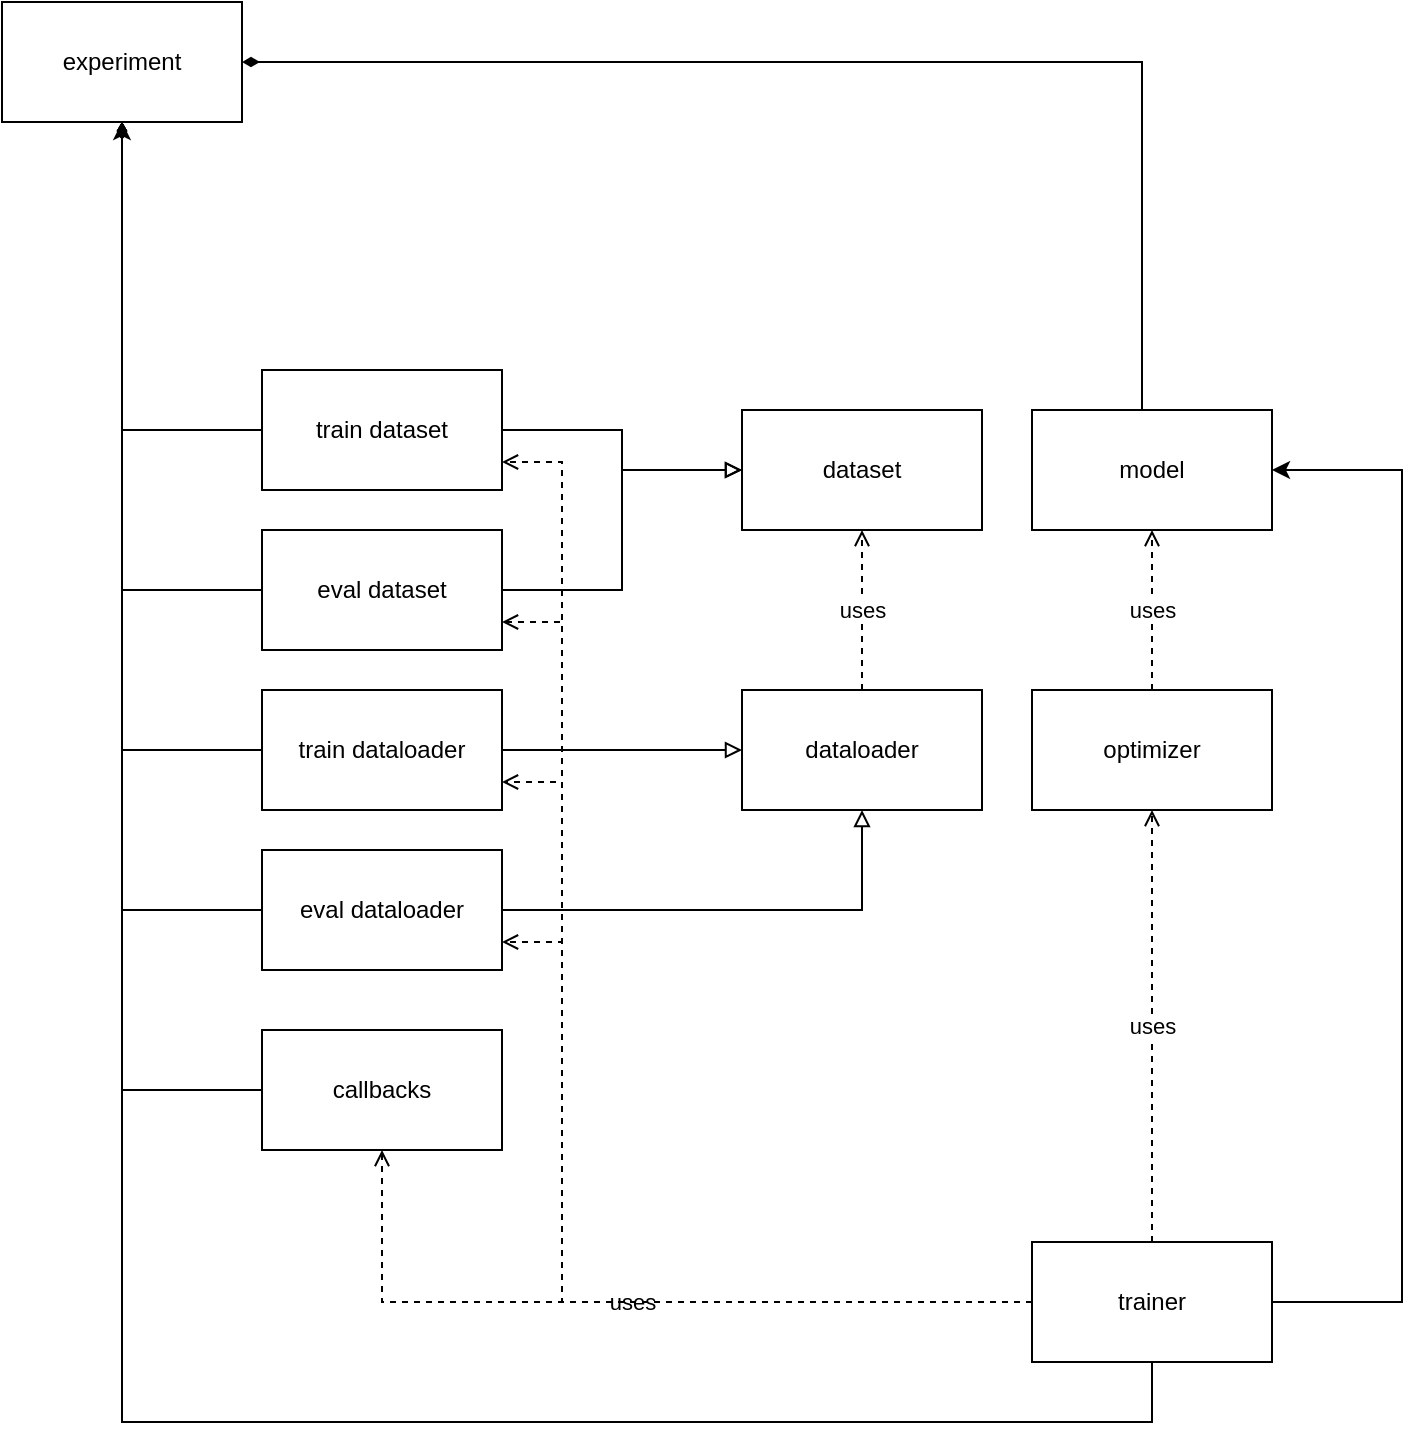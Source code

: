 <mxfile version="28.0.6">
  <diagram name="Page-1" id="AtS6tOIiFLZyRI8HcqpA">
    <mxGraphModel dx="1337" dy="986" grid="1" gridSize="10" guides="1" tooltips="1" connect="1" arrows="1" fold="1" page="1" pageScale="1" pageWidth="850" pageHeight="1100" math="0" shadow="0">
      <root>
        <mxCell id="0" />
        <mxCell id="1" parent="0" />
        <mxCell id="VXz3fKvcQSW9_pXtkOVq-27" style="edgeStyle=orthogonalEdgeStyle;rounded=0;orthogonalLoop=1;jettySize=auto;html=1;endArrow=diamondThin;endFill=1;" edge="1" parent="1" source="VXz3fKvcQSW9_pXtkOVq-1" target="VXz3fKvcQSW9_pXtkOVq-8">
          <mxGeometry relative="1" as="geometry">
            <Array as="points">
              <mxPoint x="610" y="80" />
            </Array>
          </mxGeometry>
        </mxCell>
        <mxCell id="VXz3fKvcQSW9_pXtkOVq-1" value="model" style="rounded=0;whiteSpace=wrap;html=1;" vertex="1" parent="1">
          <mxGeometry x="555" y="254" width="120" height="60" as="geometry" />
        </mxCell>
        <mxCell id="VXz3fKvcQSW9_pXtkOVq-4" value="uses" style="edgeStyle=orthogonalEdgeStyle;rounded=0;orthogonalLoop=1;jettySize=auto;html=1;endArrow=open;endFill=0;dashed=1;" edge="1" parent="1" source="VXz3fKvcQSW9_pXtkOVq-2" target="VXz3fKvcQSW9_pXtkOVq-1">
          <mxGeometry relative="1" as="geometry" />
        </mxCell>
        <mxCell id="VXz3fKvcQSW9_pXtkOVq-2" value="optimizer" style="rounded=0;whiteSpace=wrap;html=1;" vertex="1" parent="1">
          <mxGeometry x="555" y="394" width="120" height="60" as="geometry" />
        </mxCell>
        <mxCell id="VXz3fKvcQSW9_pXtkOVq-5" value="dataloader" style="rounded=0;whiteSpace=wrap;html=1;" vertex="1" parent="1">
          <mxGeometry x="410" y="394" width="120" height="60" as="geometry" />
        </mxCell>
        <mxCell id="VXz3fKvcQSW9_pXtkOVq-6" value="dataset" style="rounded=0;whiteSpace=wrap;html=1;" vertex="1" parent="1">
          <mxGeometry x="410" y="254" width="120" height="60" as="geometry" />
        </mxCell>
        <mxCell id="VXz3fKvcQSW9_pXtkOVq-7" value="uses" style="edgeStyle=orthogonalEdgeStyle;rounded=0;orthogonalLoop=1;jettySize=auto;html=1;endArrow=open;endFill=0;dashed=1;" edge="1" parent="1" source="VXz3fKvcQSW9_pXtkOVq-5" target="VXz3fKvcQSW9_pXtkOVq-6">
          <mxGeometry relative="1" as="geometry">
            <mxPoint x="645" y="454" as="sourcePoint" />
            <mxPoint x="645" y="374" as="targetPoint" />
          </mxGeometry>
        </mxCell>
        <mxCell id="VXz3fKvcQSW9_pXtkOVq-8" value="experiment" style="rounded=0;whiteSpace=wrap;html=1;" vertex="1" parent="1">
          <mxGeometry x="40" y="50" width="120" height="60" as="geometry" />
        </mxCell>
        <mxCell id="VXz3fKvcQSW9_pXtkOVq-17" value="" style="edgeStyle=orthogonalEdgeStyle;rounded=0;orthogonalLoop=1;jettySize=auto;html=1;endArrow=diamondThin;endFill=1;" edge="1" parent="1" source="VXz3fKvcQSW9_pXtkOVq-9" target="VXz3fKvcQSW9_pXtkOVq-8">
          <mxGeometry relative="1" as="geometry" />
        </mxCell>
        <mxCell id="VXz3fKvcQSW9_pXtkOVq-26" style="edgeStyle=orthogonalEdgeStyle;rounded=0;orthogonalLoop=1;jettySize=auto;html=1;endArrow=block;endFill=0;" edge="1" parent="1" source="VXz3fKvcQSW9_pXtkOVq-9" target="VXz3fKvcQSW9_pXtkOVq-6">
          <mxGeometry relative="1" as="geometry" />
        </mxCell>
        <mxCell id="VXz3fKvcQSW9_pXtkOVq-9" value="train dataset" style="rounded=0;whiteSpace=wrap;html=1;" vertex="1" parent="1">
          <mxGeometry x="170" y="234" width="120" height="60" as="geometry" />
        </mxCell>
        <mxCell id="VXz3fKvcQSW9_pXtkOVq-19" style="edgeStyle=orthogonalEdgeStyle;rounded=0;orthogonalLoop=1;jettySize=auto;html=1;endArrow=diamondThin;endFill=1;" edge="1" parent="1" source="VXz3fKvcQSW9_pXtkOVq-10" target="VXz3fKvcQSW9_pXtkOVq-8">
          <mxGeometry relative="1" as="geometry" />
        </mxCell>
        <mxCell id="VXz3fKvcQSW9_pXtkOVq-25" style="edgeStyle=orthogonalEdgeStyle;rounded=0;orthogonalLoop=1;jettySize=auto;html=1;endArrow=block;endFill=0;" edge="1" parent="1" source="VXz3fKvcQSW9_pXtkOVq-10" target="VXz3fKvcQSW9_pXtkOVq-6">
          <mxGeometry relative="1" as="geometry" />
        </mxCell>
        <mxCell id="VXz3fKvcQSW9_pXtkOVq-10" value="eval dataset" style="rounded=0;whiteSpace=wrap;html=1;" vertex="1" parent="1">
          <mxGeometry x="170" y="314" width="120" height="60" as="geometry" />
        </mxCell>
        <mxCell id="VXz3fKvcQSW9_pXtkOVq-20" style="edgeStyle=orthogonalEdgeStyle;rounded=0;orthogonalLoop=1;jettySize=auto;html=1;endArrow=diamondThin;endFill=1;" edge="1" parent="1" source="VXz3fKvcQSW9_pXtkOVq-11" target="VXz3fKvcQSW9_pXtkOVq-8">
          <mxGeometry relative="1" as="geometry" />
        </mxCell>
        <mxCell id="VXz3fKvcQSW9_pXtkOVq-23" style="edgeStyle=orthogonalEdgeStyle;rounded=0;orthogonalLoop=1;jettySize=auto;html=1;endArrow=block;endFill=0;" edge="1" parent="1" source="VXz3fKvcQSW9_pXtkOVq-11" target="VXz3fKvcQSW9_pXtkOVq-5">
          <mxGeometry relative="1" as="geometry" />
        </mxCell>
        <mxCell id="VXz3fKvcQSW9_pXtkOVq-11" value="train dataloader" style="rounded=0;whiteSpace=wrap;html=1;" vertex="1" parent="1">
          <mxGeometry x="170" y="394" width="120" height="60" as="geometry" />
        </mxCell>
        <mxCell id="VXz3fKvcQSW9_pXtkOVq-21" style="edgeStyle=orthogonalEdgeStyle;rounded=0;orthogonalLoop=1;jettySize=auto;html=1;endArrow=diamondThin;endFill=1;" edge="1" parent="1" source="VXz3fKvcQSW9_pXtkOVq-12" target="VXz3fKvcQSW9_pXtkOVq-8">
          <mxGeometry relative="1" as="geometry" />
        </mxCell>
        <mxCell id="VXz3fKvcQSW9_pXtkOVq-24" style="edgeStyle=orthogonalEdgeStyle;rounded=0;orthogonalLoop=1;jettySize=auto;html=1;endArrow=block;endFill=0;" edge="1" parent="1" source="VXz3fKvcQSW9_pXtkOVq-12" target="VXz3fKvcQSW9_pXtkOVq-5">
          <mxGeometry relative="1" as="geometry" />
        </mxCell>
        <mxCell id="VXz3fKvcQSW9_pXtkOVq-12" value="eval dataloader" style="rounded=0;whiteSpace=wrap;html=1;" vertex="1" parent="1">
          <mxGeometry x="170" y="474" width="120" height="60" as="geometry" />
        </mxCell>
        <mxCell id="VXz3fKvcQSW9_pXtkOVq-22" style="edgeStyle=orthogonalEdgeStyle;rounded=0;orthogonalLoop=1;jettySize=auto;html=1;endArrow=diamondThin;endFill=1;" edge="1" parent="1" source="VXz3fKvcQSW9_pXtkOVq-13" target="VXz3fKvcQSW9_pXtkOVq-8">
          <mxGeometry relative="1" as="geometry" />
        </mxCell>
        <mxCell id="VXz3fKvcQSW9_pXtkOVq-13" value="callbacks" style="rounded=0;whiteSpace=wrap;html=1;" vertex="1" parent="1">
          <mxGeometry x="170" y="564" width="120" height="60" as="geometry" />
        </mxCell>
        <mxCell id="VXz3fKvcQSW9_pXtkOVq-29" value="uses" style="edgeStyle=orthogonalEdgeStyle;rounded=0;orthogonalLoop=1;jettySize=auto;html=1;dashed=1;endArrow=open;endFill=0;" edge="1" parent="1" source="VXz3fKvcQSW9_pXtkOVq-28" target="VXz3fKvcQSW9_pXtkOVq-2">
          <mxGeometry relative="1" as="geometry" />
        </mxCell>
        <mxCell id="VXz3fKvcQSW9_pXtkOVq-30" style="edgeStyle=orthogonalEdgeStyle;rounded=0;orthogonalLoop=1;jettySize=auto;html=1;" edge="1" parent="1" source="VXz3fKvcQSW9_pXtkOVq-28" target="VXz3fKvcQSW9_pXtkOVq-1">
          <mxGeometry relative="1" as="geometry">
            <Array as="points">
              <mxPoint x="740" y="700" />
              <mxPoint x="740" y="284" />
            </Array>
          </mxGeometry>
        </mxCell>
        <mxCell id="VXz3fKvcQSW9_pXtkOVq-31" value="uses" style="edgeStyle=orthogonalEdgeStyle;rounded=0;orthogonalLoop=1;jettySize=auto;html=1;endArrow=open;endFill=0;dashed=1;" edge="1" parent="1" source="VXz3fKvcQSW9_pXtkOVq-28" target="VXz3fKvcQSW9_pXtkOVq-13">
          <mxGeometry relative="1" as="geometry" />
        </mxCell>
        <mxCell id="VXz3fKvcQSW9_pXtkOVq-32" style="edgeStyle=orthogonalEdgeStyle;rounded=0;orthogonalLoop=1;jettySize=auto;html=1;endArrow=open;endFill=0;dashed=1;" edge="1" parent="1" source="VXz3fKvcQSW9_pXtkOVq-28" target="VXz3fKvcQSW9_pXtkOVq-12">
          <mxGeometry relative="1" as="geometry">
            <Array as="points">
              <mxPoint x="320" y="700" />
              <mxPoint x="320" y="520" />
            </Array>
          </mxGeometry>
        </mxCell>
        <mxCell id="VXz3fKvcQSW9_pXtkOVq-33" style="edgeStyle=orthogonalEdgeStyle;rounded=0;orthogonalLoop=1;jettySize=auto;html=1;endArrow=open;endFill=0;dashed=1;" edge="1" parent="1" source="VXz3fKvcQSW9_pXtkOVq-28" target="VXz3fKvcQSW9_pXtkOVq-11">
          <mxGeometry relative="1" as="geometry">
            <Array as="points">
              <mxPoint x="320" y="700" />
              <mxPoint x="320" y="440" />
            </Array>
          </mxGeometry>
        </mxCell>
        <mxCell id="VXz3fKvcQSW9_pXtkOVq-34" style="edgeStyle=orthogonalEdgeStyle;rounded=0;orthogonalLoop=1;jettySize=auto;html=1;endArrow=open;endFill=0;dashed=1;" edge="1" parent="1" source="VXz3fKvcQSW9_pXtkOVq-28" target="VXz3fKvcQSW9_pXtkOVq-10">
          <mxGeometry relative="1" as="geometry">
            <Array as="points">
              <mxPoint x="320" y="700" />
              <mxPoint x="320" y="360" />
            </Array>
          </mxGeometry>
        </mxCell>
        <mxCell id="VXz3fKvcQSW9_pXtkOVq-35" value="" style="edgeStyle=orthogonalEdgeStyle;rounded=0;orthogonalLoop=1;jettySize=auto;html=1;endArrow=open;endFill=0;dashed=1;" edge="1" parent="1" source="VXz3fKvcQSW9_pXtkOVq-28" target="VXz3fKvcQSW9_pXtkOVq-9">
          <mxGeometry relative="1" as="geometry">
            <Array as="points">
              <mxPoint x="320" y="700" />
              <mxPoint x="320" y="280" />
            </Array>
          </mxGeometry>
        </mxCell>
        <mxCell id="VXz3fKvcQSW9_pXtkOVq-36" style="edgeStyle=orthogonalEdgeStyle;rounded=0;orthogonalLoop=1;jettySize=auto;html=1;" edge="1" parent="1" source="VXz3fKvcQSW9_pXtkOVq-28" target="VXz3fKvcQSW9_pXtkOVq-8">
          <mxGeometry relative="1" as="geometry">
            <Array as="points">
              <mxPoint x="615" y="760" />
              <mxPoint x="100" y="760" />
            </Array>
          </mxGeometry>
        </mxCell>
        <mxCell id="VXz3fKvcQSW9_pXtkOVq-28" value="trainer" style="rounded=0;whiteSpace=wrap;html=1;" vertex="1" parent="1">
          <mxGeometry x="555" y="670" width="120" height="60" as="geometry" />
        </mxCell>
      </root>
    </mxGraphModel>
  </diagram>
</mxfile>
